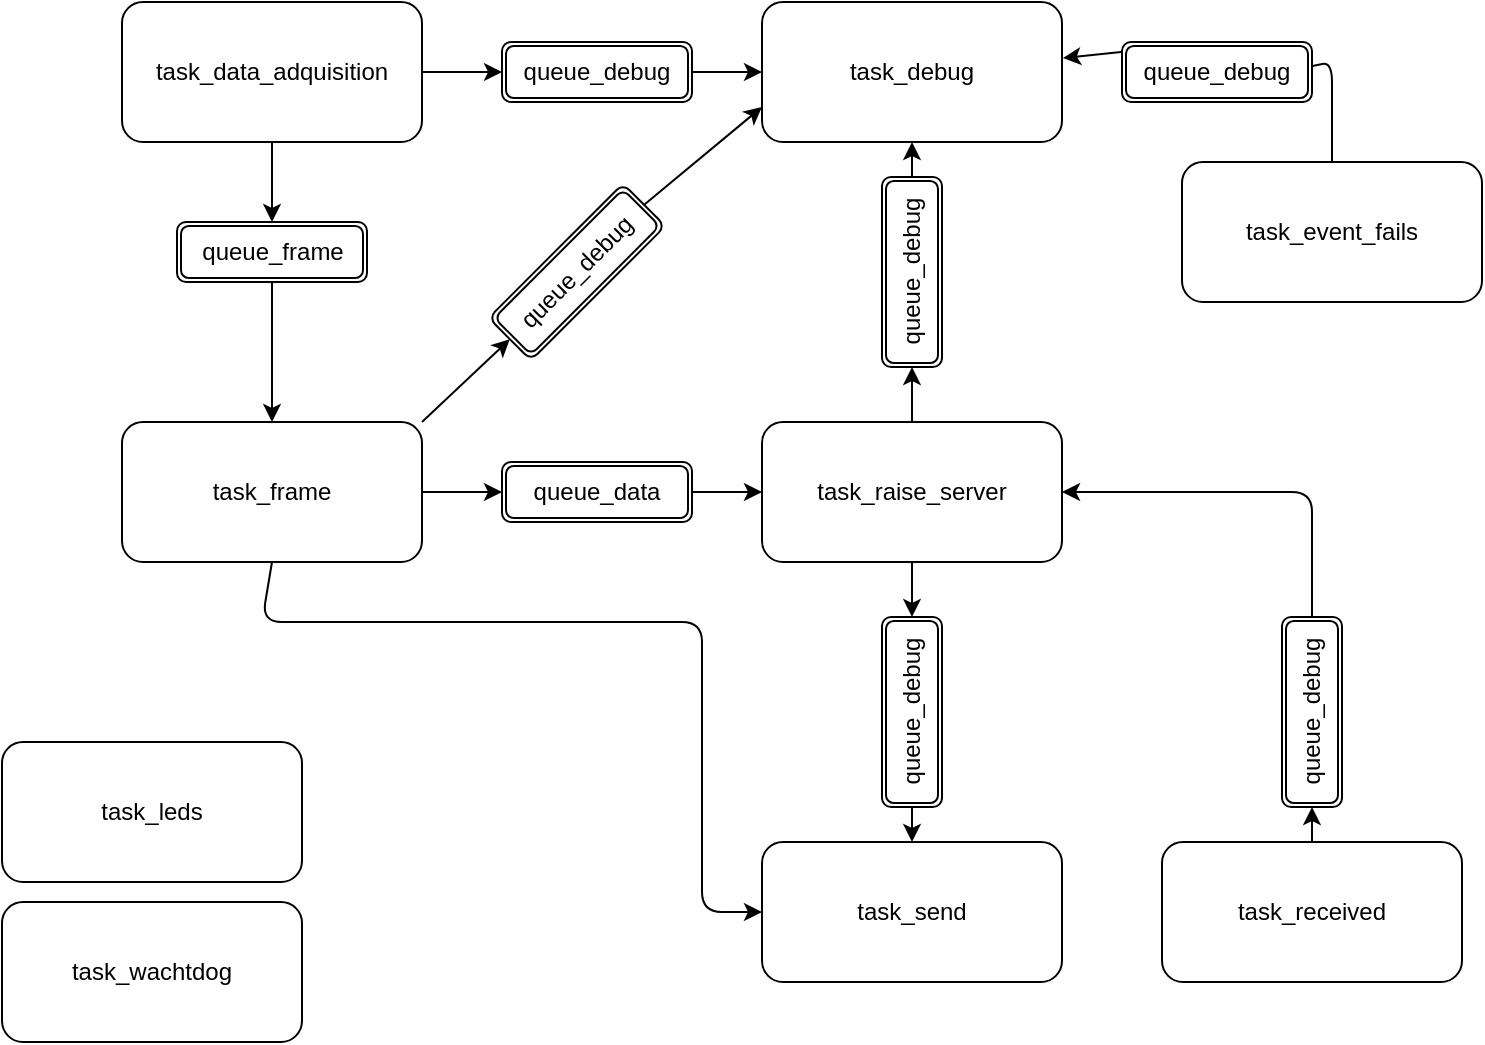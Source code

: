 <mxfile>
    <diagram id="2FAZzBeW993SXumhr9TJ" name="Page-1">
        <mxGraphModel dx="790" dy="576" grid="1" gridSize="10" guides="1" tooltips="1" connect="1" arrows="1" fold="1" page="1" pageScale="1" pageWidth="850" pageHeight="1100" math="0" shadow="0">
            <root>
                <mxCell id="0"/>
                <mxCell id="1" parent="0"/>
                <mxCell id="23" style="edgeStyle=none;html=1;exitX=0.5;exitY=1;exitDx=0;exitDy=0;entryX=0.5;entryY=0;entryDx=0;entryDy=0;" parent="1" source="3" target="11" edge="1">
                    <mxGeometry relative="1" as="geometry"/>
                </mxCell>
                <mxCell id="29" style="edgeStyle=none;html=1;exitX=1;exitY=0.5;exitDx=0;exitDy=0;startArrow=none;" parent="1" source="31" target="9" edge="1">
                    <mxGeometry relative="1" as="geometry"/>
                </mxCell>
                <mxCell id="33" style="edgeStyle=none;html=1;exitX=1;exitY=0.5;exitDx=0;exitDy=0;entryX=0;entryY=0.5;entryDx=0;entryDy=0;" parent="1" source="3" target="31" edge="1">
                    <mxGeometry relative="1" as="geometry"/>
                </mxCell>
                <mxCell id="3" value="task_data_adquisition" style="rounded=1;whiteSpace=wrap;html=1;" parent="1" vertex="1">
                    <mxGeometry x="120" y="240" width="150" height="70" as="geometry"/>
                </mxCell>
                <mxCell id="9" value="task_debug" style="rounded=1;whiteSpace=wrap;html=1;" parent="1" vertex="1">
                    <mxGeometry x="440" y="240" width="150" height="70" as="geometry"/>
                </mxCell>
                <mxCell id="38" style="edgeStyle=none;html=1;exitX=0.5;exitY=0;exitDx=0;exitDy=0;entryX=0;entryY=0.5;entryDx=0;entryDy=0;" parent="1" source="10" target="35" edge="1">
                    <mxGeometry relative="1" as="geometry"/>
                </mxCell>
                <mxCell id="46" style="edgeStyle=none;html=1;exitX=0.5;exitY=1;exitDx=0;exitDy=0;entryX=1;entryY=0.5;entryDx=0;entryDy=0;" parent="1" source="10" target="44" edge="1">
                    <mxGeometry relative="1" as="geometry"/>
                </mxCell>
                <mxCell id="10" value="task_raise_server" style="rounded=1;whiteSpace=wrap;html=1;" parent="1" vertex="1">
                    <mxGeometry x="440" y="450" width="150" height="70" as="geometry"/>
                </mxCell>
                <mxCell id="24" style="edgeStyle=none;html=1;exitX=0.5;exitY=1;exitDx=0;exitDy=0;entryX=0.5;entryY=0;entryDx=0;entryDy=0;" parent="1" source="11" target="18" edge="1">
                    <mxGeometry relative="1" as="geometry"/>
                </mxCell>
                <mxCell id="11" value="queue_frame" style="shape=ext;double=1;rounded=1;whiteSpace=wrap;html=1;" parent="1" vertex="1">
                    <mxGeometry x="147.5" y="350" width="95" height="30" as="geometry"/>
                </mxCell>
                <mxCell id="26" style="edgeStyle=none;html=1;exitX=1;exitY=0.5;exitDx=0;exitDy=0;entryX=0;entryY=0.5;entryDx=0;entryDy=0;" parent="1" source="18" target="25" edge="1">
                    <mxGeometry relative="1" as="geometry"/>
                </mxCell>
                <mxCell id="40" style="edgeStyle=none;html=1;exitX=1;exitY=0;exitDx=0;exitDy=0;entryX=0;entryY=0.5;entryDx=0;entryDy=0;" parent="1" source="18" target="39" edge="1">
                    <mxGeometry relative="1" as="geometry"/>
                </mxCell>
                <mxCell id="59" style="edgeStyle=none;html=1;exitX=0.5;exitY=1;exitDx=0;exitDy=0;entryX=0;entryY=0.5;entryDx=0;entryDy=0;" parent="1" source="18" target="43" edge="1">
                    <mxGeometry relative="1" as="geometry">
                        <Array as="points">
                            <mxPoint x="190" y="550"/>
                            <mxPoint x="300" y="550"/>
                            <mxPoint x="410" y="550"/>
                            <mxPoint x="410" y="630"/>
                            <mxPoint x="410" y="695"/>
                        </Array>
                    </mxGeometry>
                </mxCell>
                <mxCell id="18" value="task_frame" style="rounded=1;whiteSpace=wrap;html=1;" parent="1" vertex="1">
                    <mxGeometry x="120" y="450" width="150" height="70" as="geometry"/>
                </mxCell>
                <mxCell id="27" style="edgeStyle=none;html=1;exitX=1;exitY=0.5;exitDx=0;exitDy=0;entryX=0;entryY=0.5;entryDx=0;entryDy=0;" parent="1" source="25" target="10" edge="1">
                    <mxGeometry relative="1" as="geometry"/>
                </mxCell>
                <mxCell id="25" value="queue_data" style="shape=ext;double=1;rounded=1;whiteSpace=wrap;html=1;" parent="1" vertex="1">
                    <mxGeometry x="310" y="470" width="95" height="30" as="geometry"/>
                </mxCell>
                <mxCell id="31" value="queue_debug" style="shape=ext;double=1;rounded=1;whiteSpace=wrap;html=1;" parent="1" vertex="1">
                    <mxGeometry x="310" y="260" width="95" height="30" as="geometry"/>
                </mxCell>
                <mxCell id="37" style="edgeStyle=none;html=1;exitX=1;exitY=0.5;exitDx=0;exitDy=0;entryX=0.5;entryY=1;entryDx=0;entryDy=0;" parent="1" source="35" target="9" edge="1">
                    <mxGeometry relative="1" as="geometry"/>
                </mxCell>
                <mxCell id="35" value="queue_debug" style="shape=ext;double=1;rounded=1;whiteSpace=wrap;html=1;rotation=-90;" parent="1" vertex="1">
                    <mxGeometry x="467.5" y="360" width="95" height="30" as="geometry"/>
                </mxCell>
                <mxCell id="42" style="edgeStyle=none;html=1;exitX=1;exitY=0.5;exitDx=0;exitDy=0;entryX=0;entryY=0.75;entryDx=0;entryDy=0;" parent="1" source="39" target="9" edge="1">
                    <mxGeometry relative="1" as="geometry"/>
                </mxCell>
                <mxCell id="39" value="queue_debug" style="shape=ext;double=1;rounded=1;whiteSpace=wrap;html=1;rotation=-45;" parent="1" vertex="1">
                    <mxGeometry x="300" y="360" width="95" height="30" as="geometry"/>
                </mxCell>
                <mxCell id="43" value="task_send" style="rounded=1;whiteSpace=wrap;html=1;" parent="1" vertex="1">
                    <mxGeometry x="440" y="660" width="150" height="70" as="geometry"/>
                </mxCell>
                <mxCell id="47" style="edgeStyle=none;html=1;exitX=0;exitY=0.5;exitDx=0;exitDy=0;entryX=0.5;entryY=0;entryDx=0;entryDy=0;" parent="1" source="44" target="43" edge="1">
                    <mxGeometry relative="1" as="geometry"/>
                </mxCell>
                <mxCell id="44" value="queue_debug" style="shape=ext;double=1;rounded=1;whiteSpace=wrap;html=1;rotation=-90;" parent="1" vertex="1">
                    <mxGeometry x="467.5" y="580" width="95" height="30" as="geometry"/>
                </mxCell>
                <mxCell id="53" style="edgeStyle=none;html=1;exitX=0.5;exitY=0;exitDx=0;exitDy=0;entryX=0;entryY=0.5;entryDx=0;entryDy=0;" parent="1" source="48" target="49" edge="1">
                    <mxGeometry relative="1" as="geometry"/>
                </mxCell>
                <mxCell id="48" value="task_received" style="rounded=1;whiteSpace=wrap;html=1;" parent="1" vertex="1">
                    <mxGeometry x="640" y="660" width="150" height="70" as="geometry"/>
                </mxCell>
                <mxCell id="55" style="edgeStyle=none;html=1;exitX=1;exitY=0.5;exitDx=0;exitDy=0;entryX=1;entryY=0.5;entryDx=0;entryDy=0;" parent="1" source="49" target="10" edge="1">
                    <mxGeometry relative="1" as="geometry">
                        <Array as="points">
                            <mxPoint x="715" y="485"/>
                        </Array>
                    </mxGeometry>
                </mxCell>
                <mxCell id="49" value="queue_debug" style="shape=ext;double=1;rounded=1;whiteSpace=wrap;html=1;rotation=-90;" parent="1" vertex="1">
                    <mxGeometry x="667.5" y="580" width="95" height="30" as="geometry"/>
                </mxCell>
                <mxCell id="56" value="task_leds" style="rounded=1;whiteSpace=wrap;html=1;" parent="1" vertex="1">
                    <mxGeometry x="60" y="610" width="150" height="70" as="geometry"/>
                </mxCell>
                <mxCell id="60" style="edgeStyle=none;html=1;exitX=0.5;exitY=0;exitDx=0;exitDy=0;entryX=1.003;entryY=0.4;entryDx=0;entryDy=0;entryPerimeter=0;startArrow=none;" parent="1" source="61" target="9" edge="1">
                    <mxGeometry relative="1" as="geometry">
                        <Array as="points"/>
                    </mxGeometry>
                </mxCell>
                <mxCell id="57" value="task_event_fails" style="rounded=1;whiteSpace=wrap;html=1;" parent="1" vertex="1">
                    <mxGeometry x="650" y="320" width="150" height="70" as="geometry"/>
                </mxCell>
                <mxCell id="58" value="task_wachtdog" style="rounded=1;whiteSpace=wrap;html=1;" parent="1" vertex="1">
                    <mxGeometry x="60" y="690" width="150" height="70" as="geometry"/>
                </mxCell>
                <mxCell id="62" value="" style="edgeStyle=none;html=1;exitX=0.5;exitY=0;exitDx=0;exitDy=0;entryX=1.003;entryY=0.4;entryDx=0;entryDy=0;entryPerimeter=0;endArrow=none;" parent="1" source="57" target="61" edge="1">
                    <mxGeometry relative="1" as="geometry">
                        <mxPoint x="725" y="320" as="sourcePoint"/>
                        <mxPoint x="590.45" y="268" as="targetPoint"/>
                        <Array as="points">
                            <mxPoint x="725" y="270"/>
                        </Array>
                    </mxGeometry>
                </mxCell>
                <mxCell id="61" value="queue_debug" style="shape=ext;double=1;rounded=1;whiteSpace=wrap;html=1;rotation=0;" parent="1" vertex="1">
                    <mxGeometry x="620" y="260" width="95" height="30" as="geometry"/>
                </mxCell>
            </root>
        </mxGraphModel>
    </diagram>
</mxfile>